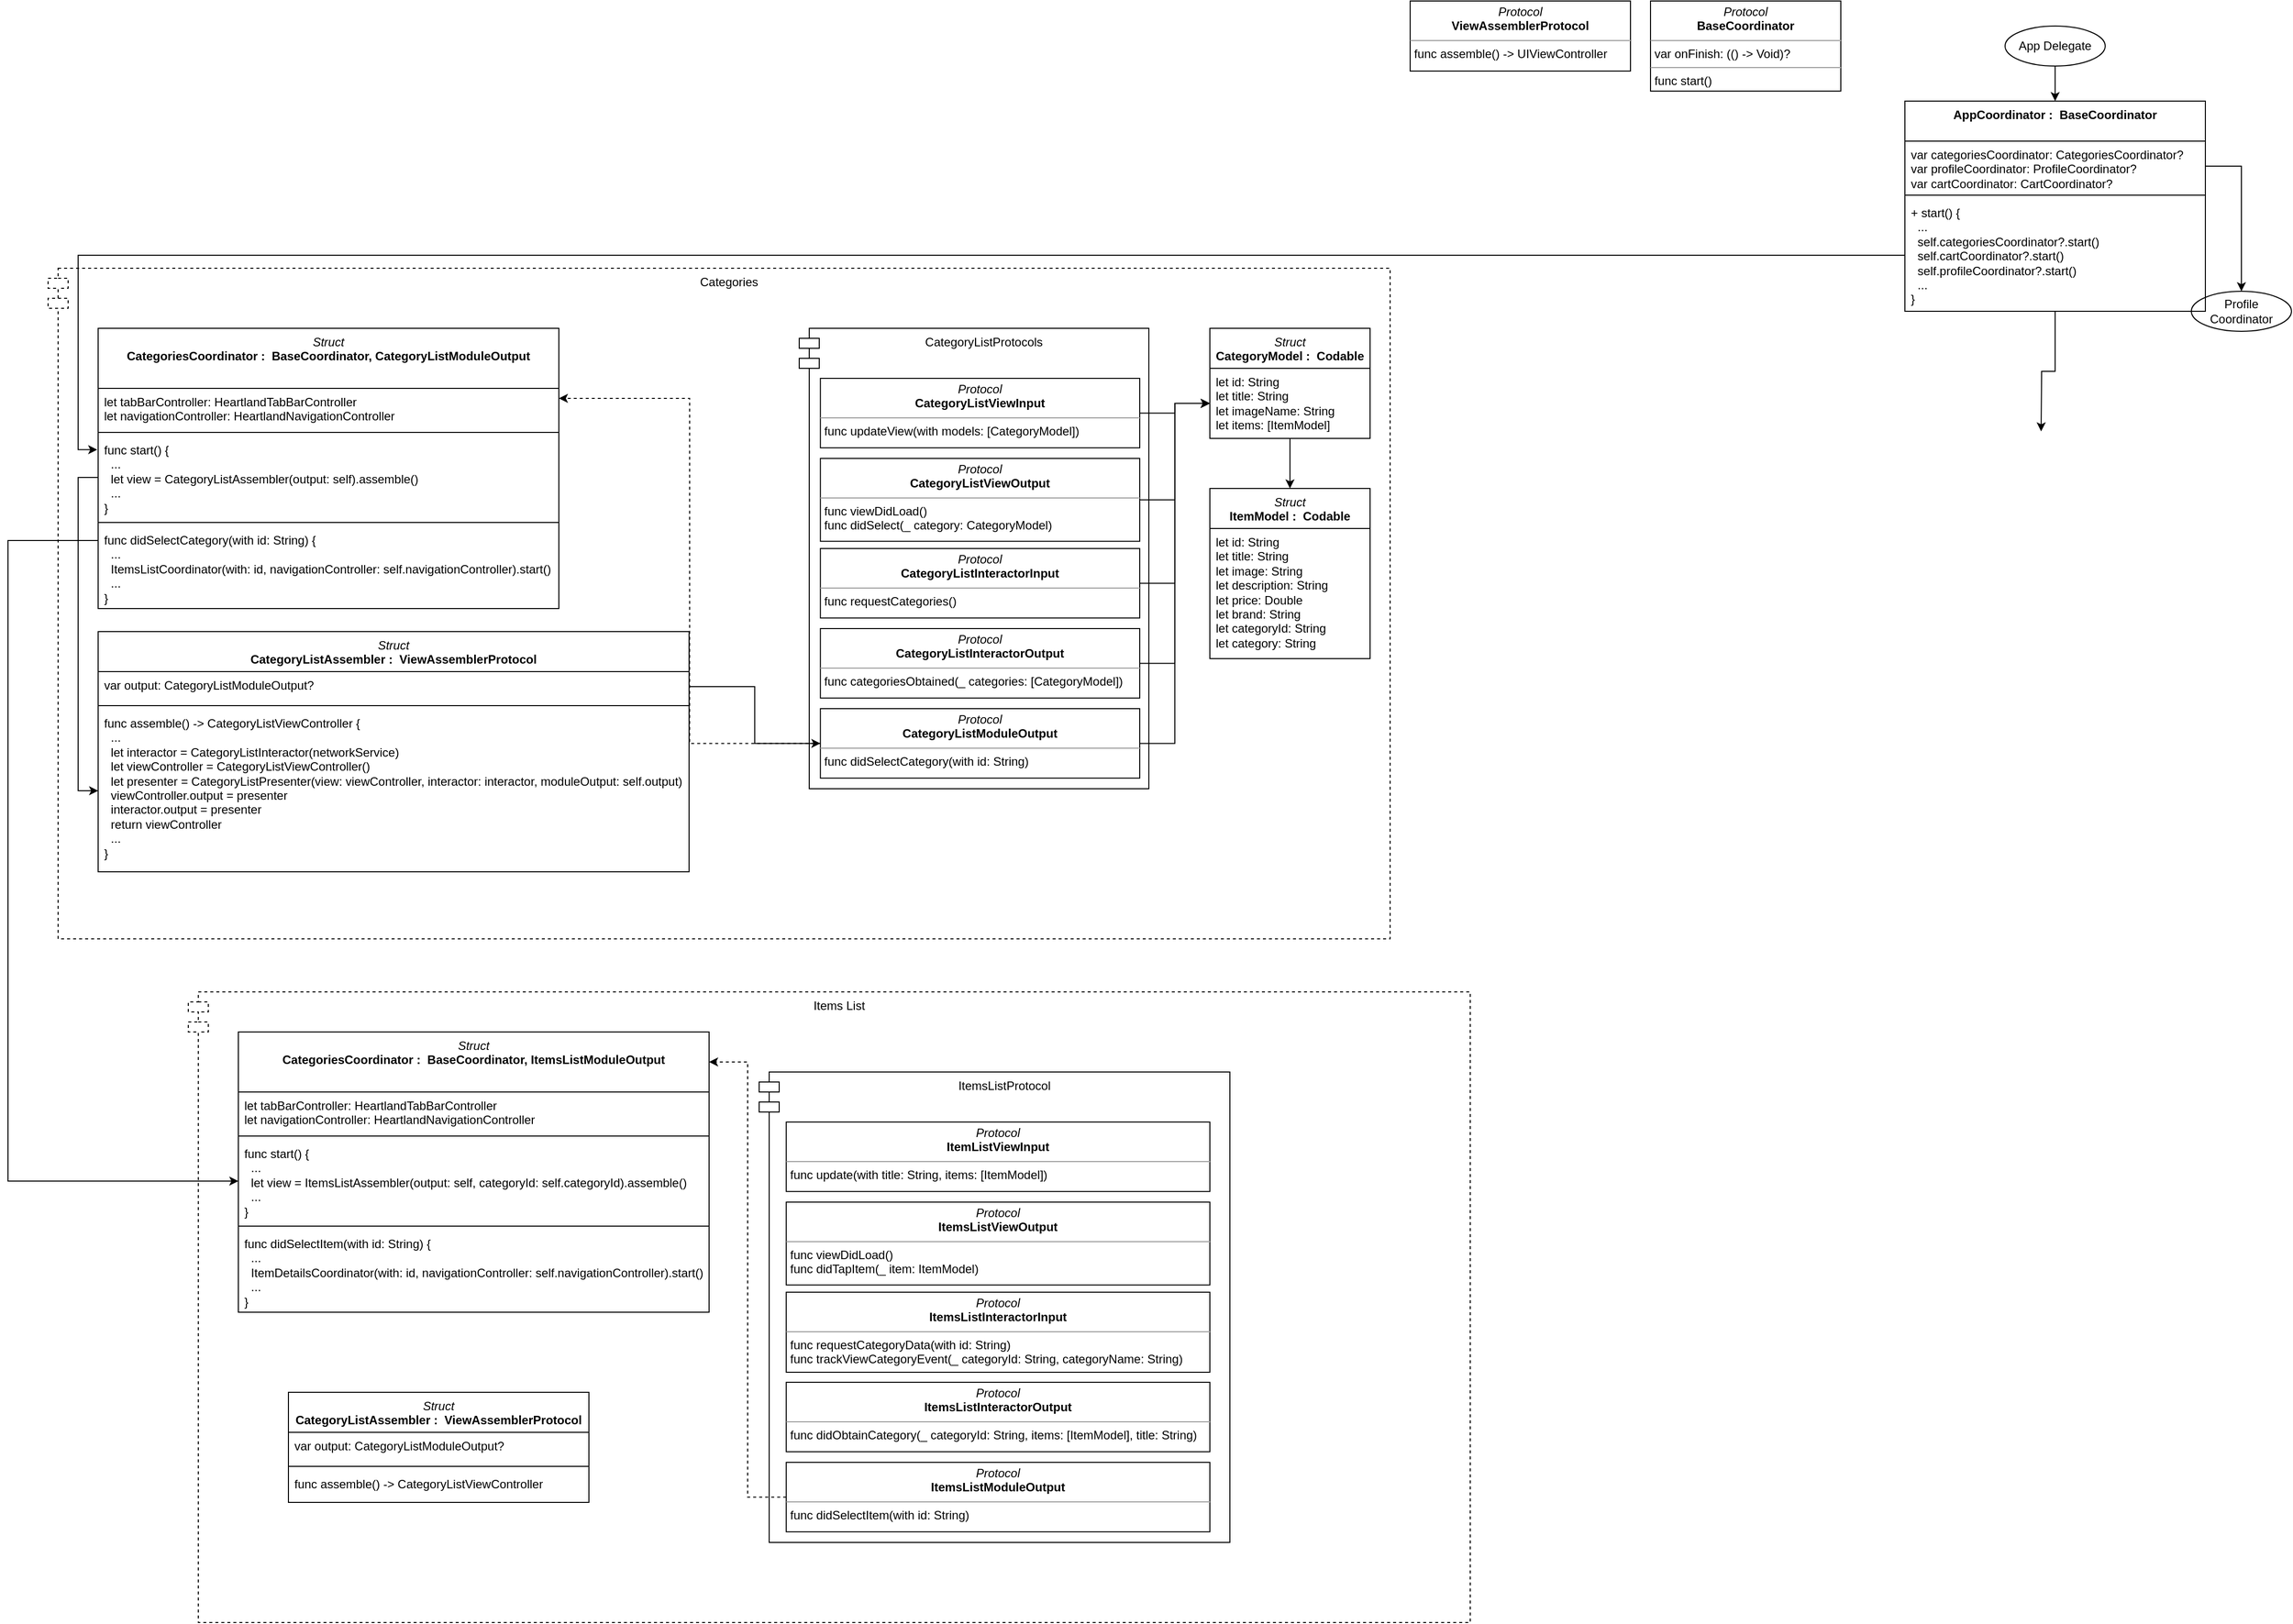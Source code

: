 <mxfile version="21.1.5" type="github">
  <diagram name="Page-1" id="_NuYFl7lWXJDQwEXWXTC">
    <mxGraphModel dx="3021" dy="748" grid="1" gridSize="10" guides="1" tooltips="1" connect="1" arrows="1" fold="1" page="1" pageScale="1" pageWidth="827" pageHeight="1169" math="0" shadow="0">
      <root>
        <mxCell id="0" />
        <mxCell id="1" parent="0" />
        <mxCell id="PJumSltDaIIrHm_wcigh-9" value="" style="edgeStyle=orthogonalEdgeStyle;rounded=0;orthogonalLoop=1;jettySize=auto;html=1;entryX=0.5;entryY=0;entryDx=0;entryDy=0;" edge="1" parent="1" source="PJumSltDaIIrHm_wcigh-7" target="PJumSltDaIIrHm_wcigh-33">
          <mxGeometry relative="1" as="geometry">
            <mxPoint x="410" y="180" as="targetPoint" />
          </mxGeometry>
        </mxCell>
        <mxCell id="PJumSltDaIIrHm_wcigh-7" value="App Delegate" style="ellipse;whiteSpace=wrap;html=1;align=center;" vertex="1" parent="1">
          <mxGeometry x="364" y="35" width="100" height="40" as="geometry" />
        </mxCell>
        <mxCell id="PJumSltDaIIrHm_wcigh-14" value="" style="edgeStyle=orthogonalEdgeStyle;rounded=0;orthogonalLoop=1;jettySize=auto;html=1;exitX=1;exitY=0.5;exitDx=0;exitDy=0;" edge="1" parent="1" source="PJumSltDaIIrHm_wcigh-34" target="PJumSltDaIIrHm_wcigh-13">
          <mxGeometry relative="1" as="geometry">
            <mxPoint x="460" y="200" as="sourcePoint" />
          </mxGeometry>
        </mxCell>
        <mxCell id="PJumSltDaIIrHm_wcigh-13" value="Profile Coordinator" style="ellipse;whiteSpace=wrap;html=1;align=center;" vertex="1" parent="1">
          <mxGeometry x="550" y="300" width="100" height="40" as="geometry" />
        </mxCell>
        <mxCell id="PJumSltDaIIrHm_wcigh-28" value="&lt;p style=&quot;margin:0px;margin-top:4px;text-align:center;&quot;&gt;&lt;i&gt;Protocol&lt;/i&gt;&lt;br&gt;&lt;b&gt;BaseCoordinator&lt;/b&gt;&lt;/p&gt;&lt;hr size=&quot;1&quot;&gt;&lt;p style=&quot;margin:0px;margin-left:4px;&quot;&gt;var onFinish: (() -&amp;gt; Void)?&lt;br&gt;&lt;/p&gt;&lt;hr size=&quot;1&quot;&gt;&lt;p style=&quot;margin:0px;margin-left:4px;&quot;&gt;func start()&lt;br&gt;&lt;/p&gt;" style="verticalAlign=top;align=left;overflow=fill;fontSize=12;fontFamily=Helvetica;html=1;whiteSpace=wrap;" vertex="1" parent="1">
          <mxGeometry x="10" y="10" width="190" height="90" as="geometry" />
        </mxCell>
        <mxCell id="PJumSltDaIIrHm_wcigh-37" style="edgeStyle=orthogonalEdgeStyle;rounded=0;orthogonalLoop=1;jettySize=auto;html=1;" edge="1" parent="1" source="PJumSltDaIIrHm_wcigh-33">
          <mxGeometry relative="1" as="geometry">
            <mxPoint x="400" y="440" as="targetPoint" />
          </mxGeometry>
        </mxCell>
        <mxCell id="PJumSltDaIIrHm_wcigh-33" value="AppCoordinator :&amp;nbsp; BaseCoordinator" style="swimlane;fontStyle=1;align=center;verticalAlign=top;childLayout=stackLayout;horizontal=1;startSize=40;horizontalStack=0;resizeParent=1;resizeParentMax=0;resizeLast=0;collapsible=1;marginBottom=0;whiteSpace=wrap;html=1;" vertex="1" parent="1">
          <mxGeometry x="264" y="110" width="300" height="210" as="geometry">
            <mxRectangle x="264" y="130" width="240" height="40" as="alternateBounds" />
          </mxGeometry>
        </mxCell>
        <mxCell id="PJumSltDaIIrHm_wcigh-34" value="var categoriesCoordinator: CategoriesCoordinator?&lt;br&gt;var profileCoordinator: ProfileCoordinator?&lt;br&gt;var cartCoordinator: CartCoordinator?" style="text;strokeColor=none;fillColor=none;align=left;verticalAlign=top;spacingLeft=4;spacingRight=4;overflow=hidden;rotatable=0;points=[[0,0.5],[1,0.5]];portConstraint=eastwest;whiteSpace=wrap;html=1;" vertex="1" parent="PJumSltDaIIrHm_wcigh-33">
          <mxGeometry y="40" width="300" height="50" as="geometry" />
        </mxCell>
        <mxCell id="PJumSltDaIIrHm_wcigh-42" value="" style="line;strokeWidth=1;fillColor=none;align=left;verticalAlign=middle;spacingTop=-1;spacingLeft=3;spacingRight=3;rotatable=0;labelPosition=right;points=[];portConstraint=eastwest;strokeColor=inherit;" vertex="1" parent="PJumSltDaIIrHm_wcigh-33">
          <mxGeometry y="90" width="300" height="8" as="geometry" />
        </mxCell>
        <mxCell id="PJumSltDaIIrHm_wcigh-36" value="+ start() {&lt;br&gt;&amp;nbsp; ...&lt;br&gt;&lt;div&gt;&amp;nbsp; self.categoriesCoordinator?.start()&lt;/div&gt;&lt;div&gt;&amp;nbsp; self.cartCoordinator?.start()&lt;/div&gt;&lt;div&gt;&amp;nbsp; self.profileCoordinator?.start()&lt;/div&gt;&amp;nbsp; ...&lt;br&gt;}" style="text;strokeColor=none;fillColor=none;align=left;verticalAlign=top;spacingLeft=4;spacingRight=4;overflow=hidden;rotatable=0;points=[[0,0.5],[1,0.5]];portConstraint=eastwest;whiteSpace=wrap;html=1;" vertex="1" parent="PJumSltDaIIrHm_wcigh-33">
          <mxGeometry y="98" width="300" height="112" as="geometry" />
        </mxCell>
        <mxCell id="PJumSltDaIIrHm_wcigh-81" value="&lt;p style=&quot;margin:0px;margin-top:4px;text-align:center;&quot;&gt;&lt;i&gt;Protocol&lt;/i&gt;&lt;br&gt;&lt;b&gt;ViewAssemblerProtocol&lt;/b&gt;&lt;/p&gt;&lt;hr size=&quot;1&quot;&gt;&lt;p style=&quot;margin:0px;margin-left:4px;&quot;&gt;&lt;span style=&quot;background-color: initial;&quot;&gt;func assemble() -&amp;gt; UIViewController&lt;/span&gt;&lt;br&gt;&lt;/p&gt;" style="verticalAlign=top;align=left;overflow=fill;fontSize=12;fontFamily=Helvetica;html=1;whiteSpace=wrap;" vertex="1" parent="1">
          <mxGeometry x="-230" y="10" width="220" height="70" as="geometry" />
        </mxCell>
        <mxCell id="PJumSltDaIIrHm_wcigh-99" value="" style="group" vertex="1" connectable="0" parent="1">
          <mxGeometry x="-1410" y="277" width="1160" height="710" as="geometry" />
        </mxCell>
        <mxCell id="PJumSltDaIIrHm_wcigh-97" value="Categories" style="shape=module;align=left;spacingLeft=20;align=center;verticalAlign=top;whiteSpace=wrap;html=1;dashed=1;" vertex="1" parent="PJumSltDaIIrHm_wcigh-99">
          <mxGeometry x="-180" width="1340" height="670" as="geometry" />
        </mxCell>
        <mxCell id="PJumSltDaIIrHm_wcigh-43" value="&lt;span style=&quot;font-weight: 400;&quot;&gt;&lt;i&gt;Struct&lt;/i&gt;&lt;/span&gt;&lt;br&gt;CategoriesCoordinator :&amp;nbsp; BaseCoordinator, CategoryListModuleOutput" style="swimlane;fontStyle=1;align=center;verticalAlign=top;childLayout=stackLayout;horizontal=1;startSize=60;horizontalStack=0;resizeParent=1;resizeParentMax=0;resizeLast=0;collapsible=1;marginBottom=0;whiteSpace=wrap;html=1;" vertex="1" parent="PJumSltDaIIrHm_wcigh-99">
          <mxGeometry x="-130" y="60" width="460" height="280" as="geometry">
            <mxRectangle x="264" y="130" width="240" height="40" as="alternateBounds" />
          </mxGeometry>
        </mxCell>
        <mxCell id="PJumSltDaIIrHm_wcigh-44" value="let tabBarController: HeartlandTabBarController&lt;br&gt;let navigationController: HeartlandNavigationController" style="text;strokeColor=none;fillColor=none;align=left;verticalAlign=top;spacingLeft=4;spacingRight=4;overflow=hidden;rotatable=0;points=[[0,0.5],[1,0.5]];portConstraint=eastwest;whiteSpace=wrap;html=1;" vertex="1" parent="PJumSltDaIIrHm_wcigh-43">
          <mxGeometry y="60" width="460" height="40" as="geometry" />
        </mxCell>
        <mxCell id="PJumSltDaIIrHm_wcigh-45" value="" style="line;strokeWidth=1;fillColor=none;align=left;verticalAlign=middle;spacingTop=-1;spacingLeft=3;spacingRight=3;rotatable=0;labelPosition=right;points=[];portConstraint=eastwest;strokeColor=inherit;" vertex="1" parent="PJumSltDaIIrHm_wcigh-43">
          <mxGeometry y="100" width="460" height="8" as="geometry" />
        </mxCell>
        <mxCell id="PJumSltDaIIrHm_wcigh-50" value="func start() {&lt;br&gt;&amp;nbsp; ...&lt;br&gt;&amp;nbsp; let view = CategoryListAssembler(output: self).assemble()&lt;br&gt;&amp;nbsp; ...&lt;br&gt;}" style="text;strokeColor=none;fillColor=none;align=left;verticalAlign=top;spacingLeft=4;spacingRight=4;overflow=hidden;rotatable=0;points=[[0,0.5],[1,0.5]];portConstraint=eastwest;whiteSpace=wrap;html=1;" vertex="1" parent="PJumSltDaIIrHm_wcigh-43">
          <mxGeometry y="108" width="460" height="82" as="geometry" />
        </mxCell>
        <mxCell id="PJumSltDaIIrHm_wcigh-92" value="" style="line;strokeWidth=1;fillColor=none;align=left;verticalAlign=middle;spacingTop=-1;spacingLeft=3;spacingRight=3;rotatable=0;labelPosition=right;points=[];portConstraint=eastwest;strokeColor=inherit;" vertex="1" parent="PJumSltDaIIrHm_wcigh-43">
          <mxGeometry y="190" width="460" height="8" as="geometry" />
        </mxCell>
        <mxCell id="PJumSltDaIIrHm_wcigh-93" value="func didSelectCategory(with id: String) {&lt;br&gt;&amp;nbsp; ...&lt;br&gt;&amp;nbsp;&amp;nbsp;ItemsListCoordinator(with: id, navigationController: self.navigationController)&lt;span style=&quot;background-color: initial;&quot;&gt;.start()&lt;/span&gt;&lt;br&gt;&amp;nbsp; ...&lt;br&gt;}" style="text;strokeColor=none;fillColor=none;align=left;verticalAlign=top;spacingLeft=4;spacingRight=4;overflow=hidden;rotatable=0;points=[[0,0.5],[1,0.5]];portConstraint=eastwest;whiteSpace=wrap;html=1;" vertex="1" parent="PJumSltDaIIrHm_wcigh-43">
          <mxGeometry y="198" width="460" height="82" as="geometry" />
        </mxCell>
        <mxCell id="PJumSltDaIIrHm_wcigh-59" value="" style="group" vertex="1" connectable="0" parent="PJumSltDaIIrHm_wcigh-99">
          <mxGeometry x="570" y="60" width="360" height="560" as="geometry" />
        </mxCell>
        <mxCell id="PJumSltDaIIrHm_wcigh-58" value="CategoryListProtocols" style="shape=module;align=left;spacingLeft=20;align=center;verticalAlign=top;whiteSpace=wrap;html=1;movable=1;resizable=1;rotatable=1;deletable=1;editable=1;locked=0;connectable=1;" vertex="1" parent="PJumSltDaIIrHm_wcigh-59">
          <mxGeometry width="349.09" height="460" as="geometry" />
        </mxCell>
        <mxCell id="PJumSltDaIIrHm_wcigh-53" value="&lt;p style=&quot;margin:0px;margin-top:4px;text-align:center;&quot;&gt;&lt;i style=&quot;border-color: var(--border-color);&quot;&gt;Protocol&lt;/i&gt;&lt;br&gt;&lt;b&gt;CategoryListViewOutput&lt;/b&gt;&lt;/p&gt;&lt;hr size=&quot;1&quot;&gt;&lt;p style=&quot;margin:0px;margin-left:4px;&quot;&gt;func viewDidLoad()&lt;/p&gt;&lt;p style=&quot;margin:0px;margin-left:4px;&quot;&gt;func didSelect(_ category: CategoryModel)&lt;/p&gt;" style="verticalAlign=top;align=left;overflow=fill;fontSize=12;fontFamily=Helvetica;html=1;whiteSpace=wrap;movable=1;resizable=1;rotatable=1;deletable=1;editable=1;locked=0;connectable=1;" vertex="1" parent="PJumSltDaIIrHm_wcigh-59">
          <mxGeometry x="21.15" y="130" width="318.85" height="82.8" as="geometry" />
        </mxCell>
        <mxCell id="PJumSltDaIIrHm_wcigh-52" value="&lt;p style=&quot;margin:0px;margin-top:4px;text-align:center;&quot;&gt;&lt;i style=&quot;border-color: var(--border-color);&quot;&gt;Protocol&lt;/i&gt;&lt;br&gt;&lt;b&gt;CategoryListViewInput&lt;/b&gt;&lt;/p&gt;&lt;hr size=&quot;1&quot;&gt;&lt;p style=&quot;margin:0px;margin-left:4px;&quot;&gt;func updateView(with models: [CategoryModel])&lt;/p&gt;" style="verticalAlign=top;align=left;overflow=fill;fontSize=12;fontFamily=Helvetica;html=1;whiteSpace=wrap;movable=1;resizable=1;rotatable=1;deletable=1;editable=1;locked=0;connectable=1;" vertex="1" parent="PJumSltDaIIrHm_wcigh-59">
          <mxGeometry x="21.15" y="50" width="318.85" height="69.4" as="geometry" />
        </mxCell>
        <mxCell id="PJumSltDaIIrHm_wcigh-61" value="&lt;p style=&quot;margin:0px;margin-top:4px;text-align:center;&quot;&gt;&lt;i&gt;Protocol&lt;/i&gt;&lt;br&gt;&lt;b&gt;CategoryListInteractorInput&lt;/b&gt;&lt;br&gt;&lt;/p&gt;&lt;hr size=&quot;1&quot;&gt;&lt;p style=&quot;margin:0px;margin-left:4px;&quot;&gt;func requestCategories()&lt;/p&gt;" style="verticalAlign=top;align=left;overflow=fill;fontSize=12;fontFamily=Helvetica;html=1;whiteSpace=wrap;movable=1;resizable=1;rotatable=1;deletable=1;editable=1;locked=0;connectable=1;" vertex="1" parent="PJumSltDaIIrHm_wcigh-59">
          <mxGeometry x="21.15" y="220" width="318.85" height="69.4" as="geometry" />
        </mxCell>
        <mxCell id="PJumSltDaIIrHm_wcigh-62" value="&lt;p style=&quot;margin:0px;margin-top:4px;text-align:center;&quot;&gt;&lt;i&gt;Protocol&lt;/i&gt;&lt;br&gt;&lt;b&gt;CategoryListInteractorOutput&lt;/b&gt;&lt;br&gt;&lt;/p&gt;&lt;hr size=&quot;1&quot;&gt;&lt;p style=&quot;margin:0px;margin-left:4px;&quot;&gt;func categoriesObtained(_ categories: [CategoryModel])&lt;/p&gt;" style="verticalAlign=top;align=left;overflow=fill;fontSize=12;fontFamily=Helvetica;html=1;whiteSpace=wrap;movable=1;resizable=1;rotatable=1;deletable=1;editable=1;locked=0;connectable=1;" vertex="1" parent="PJumSltDaIIrHm_wcigh-59">
          <mxGeometry x="21.15" y="300" width="318.85" height="69.4" as="geometry" />
        </mxCell>
        <mxCell id="PJumSltDaIIrHm_wcigh-63" value="&lt;p style=&quot;margin:0px;margin-top:4px;text-align:center;&quot;&gt;&lt;i&gt;Protocol&lt;/i&gt;&lt;br&gt;&lt;b&gt;CategoryListModuleOutput&lt;/b&gt;&lt;br&gt;&lt;/p&gt;&lt;hr size=&quot;1&quot;&gt;&lt;p style=&quot;margin:0px;margin-left:4px;&quot;&gt;func didSelectCategory(with id: String)&lt;/p&gt;" style="verticalAlign=top;align=left;overflow=fill;fontSize=12;fontFamily=Helvetica;html=1;whiteSpace=wrap;movable=1;resizable=1;rotatable=1;deletable=1;editable=1;locked=0;connectable=1;" vertex="1" parent="PJumSltDaIIrHm_wcigh-59">
          <mxGeometry x="21.15" y="380" width="318.85" height="69.4" as="geometry" />
        </mxCell>
        <mxCell id="PJumSltDaIIrHm_wcigh-64" value="&lt;i style=&quot;font-weight: normal;&quot;&gt;Struct&lt;/i&gt;&lt;br&gt;CategoryModel :&amp;nbsp; Codable" style="swimlane;fontStyle=1;align=center;verticalAlign=top;childLayout=stackLayout;horizontal=1;startSize=40;horizontalStack=0;resizeParent=1;resizeParentMax=0;resizeLast=0;collapsible=1;marginBottom=0;whiteSpace=wrap;html=1;" vertex="1" parent="PJumSltDaIIrHm_wcigh-99">
          <mxGeometry x="980" y="60" width="160" height="110" as="geometry">
            <mxRectangle x="264" y="130" width="240" height="40" as="alternateBounds" />
          </mxGeometry>
        </mxCell>
        <mxCell id="PJumSltDaIIrHm_wcigh-65" value="&lt;div&gt;let id: String&lt;/div&gt;&lt;div&gt;&lt;span style=&quot;font-size: 12px;&quot;&gt;let title: String&lt;/span&gt;&lt;/div&gt;&lt;div&gt;&lt;span style=&quot;font-size: 12px;&quot;&gt;let imageName: String&lt;/span&gt;&lt;/div&gt;&lt;div&gt;&lt;span style=&quot;font-size: 12px;&quot;&gt;let items: [ItemModel]&lt;/span&gt;&lt;/div&gt;" style="text;strokeColor=none;fillColor=none;align=left;verticalAlign=top;spacingLeft=4;spacingRight=4;overflow=hidden;rotatable=0;points=[[0,0.5],[1,0.5]];portConstraint=eastwest;whiteSpace=wrap;html=1;" vertex="1" parent="PJumSltDaIIrHm_wcigh-64">
          <mxGeometry y="40" width="160" height="70" as="geometry" />
        </mxCell>
        <mxCell id="PJumSltDaIIrHm_wcigh-70" value="&lt;i style=&quot;font-weight: normal;&quot;&gt;Struct&lt;/i&gt;&lt;br&gt;ItemModel :&amp;nbsp; Codable" style="swimlane;fontStyle=1;align=center;verticalAlign=top;childLayout=stackLayout;horizontal=1;startSize=40;horizontalStack=0;resizeParent=1;resizeParentMax=0;resizeLast=0;collapsible=1;marginBottom=0;whiteSpace=wrap;html=1;" vertex="1" parent="PJumSltDaIIrHm_wcigh-99">
          <mxGeometry x="980" y="220" width="160" height="170" as="geometry">
            <mxRectangle x="264" y="130" width="240" height="40" as="alternateBounds" />
          </mxGeometry>
        </mxCell>
        <mxCell id="PJumSltDaIIrHm_wcigh-71" value="&lt;div&gt;let id: String&lt;/div&gt;&lt;div&gt;&lt;span style=&quot;font-size: 12px;&quot;&gt;let title: String&lt;/span&gt;&lt;/div&gt;&lt;div&gt;&lt;span style=&quot;font-size: 12px;&quot;&gt;let image: String&lt;/span&gt;&lt;/div&gt;&lt;div&gt;&lt;span style=&quot;font-size: 12px;&quot;&gt;let description: String&lt;/span&gt;&lt;/div&gt;&lt;div&gt;&lt;span style=&quot;font-size: 12px;&quot;&gt;let price: Double&lt;/span&gt;&lt;/div&gt;&lt;div&gt;&lt;span style=&quot;font-size: 12px;&quot;&gt;let brand: String&lt;/span&gt;&lt;/div&gt;&lt;div&gt;&lt;span style=&quot;font-size: 12px;&quot;&gt;let categoryId: String&lt;/span&gt;&lt;/div&gt;&lt;div&gt;&lt;span style=&quot;font-size: 12px;&quot;&gt;let category: String&lt;/span&gt;&lt;/div&gt;" style="text;strokeColor=none;fillColor=none;align=left;verticalAlign=top;spacingLeft=4;spacingRight=4;overflow=hidden;rotatable=0;points=[[0,0.5],[1,0.5]];portConstraint=eastwest;whiteSpace=wrap;html=1;" vertex="1" parent="PJumSltDaIIrHm_wcigh-70">
          <mxGeometry y="40" width="160" height="130" as="geometry" />
        </mxCell>
        <mxCell id="PJumSltDaIIrHm_wcigh-83" value="&lt;i style=&quot;font-weight: normal;&quot;&gt;Struct&lt;/i&gt;&lt;br&gt;CategoryListAssembler :&amp;nbsp; ViewAssemblerProtocol" style="swimlane;fontStyle=1;align=center;verticalAlign=top;childLayout=stackLayout;horizontal=1;startSize=40;horizontalStack=0;resizeParent=1;resizeParentMax=0;resizeLast=0;collapsible=1;marginBottom=0;whiteSpace=wrap;html=1;" vertex="1" parent="PJumSltDaIIrHm_wcigh-99">
          <mxGeometry x="-130" y="363" width="590" height="240" as="geometry">
            <mxRectangle x="264" y="130" width="240" height="40" as="alternateBounds" />
          </mxGeometry>
        </mxCell>
        <mxCell id="PJumSltDaIIrHm_wcigh-84" value="var output: CategoryListModuleOutput?" style="text;strokeColor=none;fillColor=none;align=left;verticalAlign=top;spacingLeft=4;spacingRight=4;overflow=hidden;rotatable=0;points=[[0,0.5],[1,0.5]];portConstraint=eastwest;whiteSpace=wrap;html=1;" vertex="1" parent="PJumSltDaIIrHm_wcigh-83">
          <mxGeometry y="40" width="590" height="30" as="geometry" />
        </mxCell>
        <mxCell id="PJumSltDaIIrHm_wcigh-90" value="" style="line;strokeWidth=1;fillColor=none;align=left;verticalAlign=middle;spacingTop=-1;spacingLeft=3;spacingRight=3;rotatable=0;labelPosition=right;points=[];portConstraint=eastwest;strokeColor=inherit;" vertex="1" parent="PJumSltDaIIrHm_wcigh-83">
          <mxGeometry y="70" width="590" height="8" as="geometry" />
        </mxCell>
        <mxCell id="PJumSltDaIIrHm_wcigh-91" value="func assemble() -&amp;gt; CategoryListViewController {&lt;br&gt;&amp;nbsp; ...&lt;br&gt;&amp;nbsp; let interactor = CategoryListInteractor(networkService)&lt;div&gt;&amp;nbsp; let viewController = CategoryListViewController()&lt;/div&gt;&lt;div&gt;&amp;nbsp; let presenter = CategoryListPresenter(view: viewController, interactor: interactor, moduleOutput: self.output)&lt;/div&gt;&lt;div&gt;&amp;nbsp; viewController.output = presenter&lt;/div&gt;&lt;div&gt;&amp;nbsp; interactor.output = presenter&lt;/div&gt;&lt;div&gt;&amp;nbsp; return viewController&lt;/div&gt;&amp;nbsp; ...&lt;br&gt;}" style="text;strokeColor=none;fillColor=none;align=left;verticalAlign=top;spacingLeft=4;spacingRight=4;overflow=hidden;rotatable=0;points=[[0,0.5],[1,0.5]];portConstraint=eastwest;whiteSpace=wrap;html=1;" vertex="1" parent="PJumSltDaIIrHm_wcigh-83">
          <mxGeometry y="78" width="590" height="162" as="geometry" />
        </mxCell>
        <mxCell id="PJumSltDaIIrHm_wcigh-82" style="edgeStyle=orthogonalEdgeStyle;rounded=0;orthogonalLoop=1;jettySize=auto;html=1;entryX=1;entryY=0.25;entryDx=0;entryDy=0;dashed=1;" edge="1" parent="PJumSltDaIIrHm_wcigh-99" source="PJumSltDaIIrHm_wcigh-63" target="PJumSltDaIIrHm_wcigh-43">
          <mxGeometry relative="1" as="geometry" />
        </mxCell>
        <mxCell id="PJumSltDaIIrHm_wcigh-73" style="edgeStyle=orthogonalEdgeStyle;rounded=0;orthogonalLoop=1;jettySize=auto;html=1;entryX=0;entryY=0.5;entryDx=0;entryDy=0;exitX=1;exitY=0.5;exitDx=0;exitDy=0;" edge="1" parent="PJumSltDaIIrHm_wcigh-99" source="PJumSltDaIIrHm_wcigh-52" target="PJumSltDaIIrHm_wcigh-65">
          <mxGeometry relative="1" as="geometry" />
        </mxCell>
        <mxCell id="PJumSltDaIIrHm_wcigh-74" style="edgeStyle=orthogonalEdgeStyle;rounded=0;orthogonalLoop=1;jettySize=auto;html=1;entryX=0;entryY=0.5;entryDx=0;entryDy=0;exitX=1;exitY=0.5;exitDx=0;exitDy=0;" edge="1" parent="PJumSltDaIIrHm_wcigh-99" source="PJumSltDaIIrHm_wcigh-53" target="PJumSltDaIIrHm_wcigh-65">
          <mxGeometry relative="1" as="geometry" />
        </mxCell>
        <mxCell id="PJumSltDaIIrHm_wcigh-76" style="edgeStyle=orthogonalEdgeStyle;rounded=0;orthogonalLoop=1;jettySize=auto;html=1;exitX=1;exitY=0.5;exitDx=0;exitDy=0;entryX=0;entryY=0.5;entryDx=0;entryDy=0;" edge="1" parent="PJumSltDaIIrHm_wcigh-99" source="PJumSltDaIIrHm_wcigh-61" target="PJumSltDaIIrHm_wcigh-65">
          <mxGeometry relative="1" as="geometry" />
        </mxCell>
        <mxCell id="PJumSltDaIIrHm_wcigh-78" style="edgeStyle=orthogonalEdgeStyle;rounded=0;orthogonalLoop=1;jettySize=auto;html=1;exitX=1;exitY=0.5;exitDx=0;exitDy=0;entryX=0;entryY=0.5;entryDx=0;entryDy=0;" edge="1" parent="PJumSltDaIIrHm_wcigh-99" source="PJumSltDaIIrHm_wcigh-62" target="PJumSltDaIIrHm_wcigh-65">
          <mxGeometry relative="1" as="geometry" />
        </mxCell>
        <mxCell id="PJumSltDaIIrHm_wcigh-79" style="edgeStyle=orthogonalEdgeStyle;rounded=0;orthogonalLoop=1;jettySize=auto;html=1;exitX=1;exitY=0.5;exitDx=0;exitDy=0;entryX=0;entryY=0.5;entryDx=0;entryDy=0;" edge="1" parent="PJumSltDaIIrHm_wcigh-99" source="PJumSltDaIIrHm_wcigh-63" target="PJumSltDaIIrHm_wcigh-65">
          <mxGeometry relative="1" as="geometry" />
        </mxCell>
        <mxCell id="PJumSltDaIIrHm_wcigh-72" style="edgeStyle=orthogonalEdgeStyle;rounded=0;orthogonalLoop=1;jettySize=auto;html=1;" edge="1" parent="PJumSltDaIIrHm_wcigh-99" source="PJumSltDaIIrHm_wcigh-64" target="PJumSltDaIIrHm_wcigh-70">
          <mxGeometry relative="1" as="geometry" />
        </mxCell>
        <mxCell id="PJumSltDaIIrHm_wcigh-96" style="edgeStyle=orthogonalEdgeStyle;rounded=0;orthogonalLoop=1;jettySize=auto;html=1;exitX=1;exitY=0.5;exitDx=0;exitDy=0;entryX=0;entryY=0.5;entryDx=0;entryDy=0;" edge="1" parent="PJumSltDaIIrHm_wcigh-99" source="PJumSltDaIIrHm_wcigh-84" target="PJumSltDaIIrHm_wcigh-63">
          <mxGeometry relative="1" as="geometry" />
        </mxCell>
        <mxCell id="PJumSltDaIIrHm_wcigh-95" style="edgeStyle=orthogonalEdgeStyle;rounded=0;orthogonalLoop=1;jettySize=auto;html=1;exitX=0;exitY=0.5;exitDx=0;exitDy=0;entryX=0;entryY=0.5;entryDx=0;entryDy=0;" edge="1" parent="PJumSltDaIIrHm_wcigh-99" source="PJumSltDaIIrHm_wcigh-50" target="PJumSltDaIIrHm_wcigh-91">
          <mxGeometry relative="1" as="geometry" />
        </mxCell>
        <mxCell id="PJumSltDaIIrHm_wcigh-101" value="Items List" style="shape=module;align=left;spacingLeft=20;align=center;verticalAlign=top;whiteSpace=wrap;html=1;dashed=1;" vertex="1" parent="1">
          <mxGeometry x="-1450" y="1000" width="1280" height="630" as="geometry" />
        </mxCell>
        <mxCell id="PJumSltDaIIrHm_wcigh-102" value="&lt;span style=&quot;font-weight: 400;&quot;&gt;&lt;i&gt;Struct&lt;/i&gt;&lt;/span&gt;&lt;br&gt;CategoriesCoordinator :&amp;nbsp; BaseCoordinator, ItemsListModuleOutput" style="swimlane;fontStyle=1;align=center;verticalAlign=top;childLayout=stackLayout;horizontal=1;startSize=60;horizontalStack=0;resizeParent=1;resizeParentMax=0;resizeLast=0;collapsible=1;marginBottom=0;whiteSpace=wrap;html=1;" vertex="1" parent="1">
          <mxGeometry x="-1400" y="1040" width="470" height="280" as="geometry">
            <mxRectangle x="264" y="130" width="240" height="40" as="alternateBounds" />
          </mxGeometry>
        </mxCell>
        <mxCell id="PJumSltDaIIrHm_wcigh-103" value="let tabBarController: HeartlandTabBarController&lt;br&gt;let navigationController: HeartlandNavigationController" style="text;strokeColor=none;fillColor=none;align=left;verticalAlign=top;spacingLeft=4;spacingRight=4;overflow=hidden;rotatable=0;points=[[0,0.5],[1,0.5]];portConstraint=eastwest;whiteSpace=wrap;html=1;" vertex="1" parent="PJumSltDaIIrHm_wcigh-102">
          <mxGeometry y="60" width="470" height="40" as="geometry" />
        </mxCell>
        <mxCell id="PJumSltDaIIrHm_wcigh-104" value="" style="line;strokeWidth=1;fillColor=none;align=left;verticalAlign=middle;spacingTop=-1;spacingLeft=3;spacingRight=3;rotatable=0;labelPosition=right;points=[];portConstraint=eastwest;strokeColor=inherit;" vertex="1" parent="PJumSltDaIIrHm_wcigh-102">
          <mxGeometry y="100" width="470" height="8" as="geometry" />
        </mxCell>
        <mxCell id="PJumSltDaIIrHm_wcigh-105" value="func start() {&lt;br&gt;&amp;nbsp; ...&lt;br&gt;&amp;nbsp; let view = ItemsListAssembler(output: self, categoryId: self.categoryId).assemble()&lt;br&gt;&amp;nbsp; ...&lt;br&gt;}" style="text;strokeColor=none;fillColor=none;align=left;verticalAlign=top;spacingLeft=4;spacingRight=4;overflow=hidden;rotatable=0;points=[[0,0.5],[1,0.5]];portConstraint=eastwest;whiteSpace=wrap;html=1;" vertex="1" parent="PJumSltDaIIrHm_wcigh-102">
          <mxGeometry y="108" width="470" height="82" as="geometry" />
        </mxCell>
        <mxCell id="PJumSltDaIIrHm_wcigh-106" value="" style="line;strokeWidth=1;fillColor=none;align=left;verticalAlign=middle;spacingTop=-1;spacingLeft=3;spacingRight=3;rotatable=0;labelPosition=right;points=[];portConstraint=eastwest;strokeColor=inherit;" vertex="1" parent="PJumSltDaIIrHm_wcigh-102">
          <mxGeometry y="190" width="470" height="8" as="geometry" />
        </mxCell>
        <mxCell id="PJumSltDaIIrHm_wcigh-107" value="func didSelectItem(with id: String) {&lt;br&gt;&amp;nbsp; ...&lt;br&gt;&amp;nbsp;&amp;nbsp;&lt;span style=&quot;background-color: initial;&quot;&gt;ItemDetailsCoordinator(with: id, navigationController: self.navigationController).start()&lt;/span&gt;&lt;br&gt;&amp;nbsp; ...&lt;br&gt;}" style="text;strokeColor=none;fillColor=none;align=left;verticalAlign=top;spacingLeft=4;spacingRight=4;overflow=hidden;rotatable=0;points=[[0,0.5],[1,0.5]];portConstraint=eastwest;whiteSpace=wrap;html=1;" vertex="1" parent="PJumSltDaIIrHm_wcigh-102">
          <mxGeometry y="198" width="470" height="82" as="geometry" />
        </mxCell>
        <mxCell id="PJumSltDaIIrHm_wcigh-116" value="" style="group" vertex="1" connectable="0" parent="1">
          <mxGeometry x="-880" y="1080" width="470" height="470" as="geometry" />
        </mxCell>
        <mxCell id="PJumSltDaIIrHm_wcigh-110" value="ItemsListProtocol" style="shape=module;align=left;spacingLeft=20;align=center;verticalAlign=top;whiteSpace=wrap;html=1;movable=1;resizable=1;rotatable=1;deletable=1;editable=1;locked=0;connectable=1;" vertex="1" parent="PJumSltDaIIrHm_wcigh-116">
          <mxGeometry width="470" height="470" as="geometry" />
        </mxCell>
        <mxCell id="PJumSltDaIIrHm_wcigh-111" value="&lt;p style=&quot;margin:0px;margin-top:4px;text-align:center;&quot;&gt;&lt;i style=&quot;border-color: var(--border-color);&quot;&gt;Protocol&lt;/i&gt;&lt;br&gt;&lt;b&gt;ItemsListViewOutput&lt;/b&gt;&lt;br&gt;&lt;/p&gt;&lt;hr size=&quot;1&quot;&gt;&lt;p style=&quot;margin:0px;margin-left:4px;&quot;&gt;func viewDidLoad()&lt;/p&gt;&lt;p style=&quot;margin:0px;margin-left:4px;&quot;&gt;func didTapItem(_ item: ItemModel)&lt;/p&gt;" style="verticalAlign=top;align=left;overflow=fill;fontSize=12;fontFamily=Helvetica;html=1;whiteSpace=wrap;movable=1;resizable=1;rotatable=1;deletable=1;editable=1;locked=0;connectable=1;" vertex="1" parent="PJumSltDaIIrHm_wcigh-116">
          <mxGeometry x="27.03" y="130" width="422.98" height="82.8" as="geometry" />
        </mxCell>
        <mxCell id="PJumSltDaIIrHm_wcigh-112" value="&lt;p style=&quot;margin:0px;margin-top:4px;text-align:center;&quot;&gt;&lt;i style=&quot;border-color: var(--border-color);&quot;&gt;Protocol&lt;/i&gt;&lt;br&gt;&lt;b&gt;ItemListViewInput&lt;/b&gt;&lt;/p&gt;&lt;hr size=&quot;1&quot;&gt;&lt;p style=&quot;margin:0px;margin-left:4px;&quot;&gt;func update(with title: String, items: [ItemModel])&lt;/p&gt;" style="verticalAlign=top;align=left;overflow=fill;fontSize=12;fontFamily=Helvetica;html=1;whiteSpace=wrap;movable=1;resizable=1;rotatable=1;deletable=1;editable=1;locked=0;connectable=1;" vertex="1" parent="PJumSltDaIIrHm_wcigh-116">
          <mxGeometry x="27.03" y="50" width="422.98" height="69.4" as="geometry" />
        </mxCell>
        <mxCell id="PJumSltDaIIrHm_wcigh-113" value="&lt;p style=&quot;margin:0px;margin-top:4px;text-align:center;&quot;&gt;&lt;i&gt;Protocol&lt;/i&gt;&lt;br&gt;&lt;b&gt;ItemsListInteractorInput&lt;/b&gt;&lt;br&gt;&lt;/p&gt;&lt;hr size=&quot;1&quot;&gt;&lt;p style=&quot;margin:0px;margin-left:4px;&quot;&gt;func requestCategoryData(with id: String)&lt;br&gt;func trackViewCategoryEvent(_ categoryId: String, categoryName: String)&lt;br&gt;&lt;/p&gt;" style="verticalAlign=top;align=left;overflow=fill;fontSize=12;fontFamily=Helvetica;html=1;whiteSpace=wrap;movable=1;resizable=1;rotatable=1;deletable=1;editable=1;locked=0;connectable=1;" vertex="1" parent="PJumSltDaIIrHm_wcigh-116">
          <mxGeometry x="27.02" y="220" width="422.98" height="80" as="geometry" />
        </mxCell>
        <mxCell id="PJumSltDaIIrHm_wcigh-114" value="&lt;p style=&quot;margin:0px;margin-top:4px;text-align:center;&quot;&gt;&lt;i&gt;Protocol&lt;/i&gt;&lt;br&gt;&lt;b&gt;ItemsListInteractorOutput&lt;/b&gt;&lt;br&gt;&lt;/p&gt;&lt;hr size=&quot;1&quot;&gt;&lt;p style=&quot;margin:0px;margin-left:4px;&quot;&gt;func didObtainCategory(_ categoryId: String, items: [ItemModel], title: String)&lt;/p&gt;" style="verticalAlign=top;align=left;overflow=fill;fontSize=12;fontFamily=Helvetica;html=1;whiteSpace=wrap;movable=1;resizable=1;rotatable=1;deletable=1;editable=1;locked=0;connectable=1;" vertex="1" parent="PJumSltDaIIrHm_wcigh-116">
          <mxGeometry x="27.03" y="310" width="422.98" height="69.4" as="geometry" />
        </mxCell>
        <mxCell id="PJumSltDaIIrHm_wcigh-115" value="&lt;p style=&quot;margin:0px;margin-top:4px;text-align:center;&quot;&gt;&lt;i&gt;Protocol&lt;/i&gt;&lt;br&gt;&lt;b&gt;ItemsListModuleOutput&lt;/b&gt;&lt;br&gt;&lt;/p&gt;&lt;hr size=&quot;1&quot;&gt;&lt;p style=&quot;margin:0px;margin-left:4px;&quot;&gt;func didSelectItem(with id: String)&lt;/p&gt;" style="verticalAlign=top;align=left;overflow=fill;fontSize=12;fontFamily=Helvetica;html=1;whiteSpace=wrap;movable=1;resizable=1;rotatable=1;deletable=1;editable=1;locked=0;connectable=1;" vertex="1" parent="PJumSltDaIIrHm_wcigh-116">
          <mxGeometry x="27.03" y="390" width="422.98" height="69.4" as="geometry" />
        </mxCell>
        <mxCell id="PJumSltDaIIrHm_wcigh-117" style="edgeStyle=orthogonalEdgeStyle;rounded=0;orthogonalLoop=1;jettySize=auto;html=1;exitX=0;exitY=0.5;exitDx=0;exitDy=0;entryX=1;entryY=0.107;entryDx=0;entryDy=0;entryPerimeter=0;dashed=1;" edge="1" parent="1" source="PJumSltDaIIrHm_wcigh-115" target="PJumSltDaIIrHm_wcigh-102">
          <mxGeometry relative="1" as="geometry" />
        </mxCell>
        <mxCell id="PJumSltDaIIrHm_wcigh-118" style="edgeStyle=orthogonalEdgeStyle;rounded=0;orthogonalLoop=1;jettySize=auto;html=1;exitX=0;exitY=0.5;exitDx=0;exitDy=0;entryX=0;entryY=0.5;entryDx=0;entryDy=0;" edge="1" parent="1" source="PJumSltDaIIrHm_wcigh-93" target="PJumSltDaIIrHm_wcigh-105">
          <mxGeometry relative="1" as="geometry">
            <mxPoint x="-1510" y="1240" as="targetPoint" />
            <Array as="points">
              <mxPoint x="-1630" y="549" />
              <mxPoint x="-1630" y="1189" />
            </Array>
          </mxGeometry>
        </mxCell>
        <mxCell id="PJumSltDaIIrHm_wcigh-119" value="&lt;i style=&quot;font-weight: normal;&quot;&gt;Struct&lt;/i&gt;&lt;br&gt;CategoryListAssembler :&amp;nbsp; ViewAssemblerProtocol" style="swimlane;fontStyle=1;align=center;verticalAlign=top;childLayout=stackLayout;horizontal=1;startSize=40;horizontalStack=0;resizeParent=1;resizeParentMax=0;resizeLast=0;collapsible=1;marginBottom=0;whiteSpace=wrap;html=1;" vertex="1" parent="1">
          <mxGeometry x="-1350" y="1400" width="300" height="110" as="geometry">
            <mxRectangle x="264" y="130" width="240" height="40" as="alternateBounds" />
          </mxGeometry>
        </mxCell>
        <mxCell id="PJumSltDaIIrHm_wcigh-120" value="var output: CategoryListModuleOutput?" style="text;strokeColor=none;fillColor=none;align=left;verticalAlign=top;spacingLeft=4;spacingRight=4;overflow=hidden;rotatable=0;points=[[0,0.5],[1,0.5]];portConstraint=eastwest;whiteSpace=wrap;html=1;" vertex="1" parent="PJumSltDaIIrHm_wcigh-119">
          <mxGeometry y="40" width="300" height="30" as="geometry" />
        </mxCell>
        <mxCell id="PJumSltDaIIrHm_wcigh-121" value="" style="line;strokeWidth=1;fillColor=none;align=left;verticalAlign=middle;spacingTop=-1;spacingLeft=3;spacingRight=3;rotatable=0;labelPosition=right;points=[];portConstraint=eastwest;strokeColor=inherit;" vertex="1" parent="PJumSltDaIIrHm_wcigh-119">
          <mxGeometry y="70" width="300" height="8" as="geometry" />
        </mxCell>
        <mxCell id="PJumSltDaIIrHm_wcigh-122" value="func assemble() -&amp;gt; CategoryListViewController" style="text;strokeColor=none;fillColor=none;align=left;verticalAlign=top;spacingLeft=4;spacingRight=4;overflow=hidden;rotatable=0;points=[[0,0.5],[1,0.5]];portConstraint=eastwest;whiteSpace=wrap;html=1;" vertex="1" parent="PJumSltDaIIrHm_wcigh-119">
          <mxGeometry y="78" width="300" height="32" as="geometry" />
        </mxCell>
        <mxCell id="PJumSltDaIIrHm_wcigh-125" style="edgeStyle=orthogonalEdgeStyle;rounded=0;orthogonalLoop=1;jettySize=auto;html=1;exitX=0;exitY=0.5;exitDx=0;exitDy=0;entryX=-0.002;entryY=0.162;entryDx=0;entryDy=0;entryPerimeter=0;" edge="1" parent="1" source="PJumSltDaIIrHm_wcigh-36" target="PJumSltDaIIrHm_wcigh-50">
          <mxGeometry relative="1" as="geometry" />
        </mxCell>
      </root>
    </mxGraphModel>
  </diagram>
</mxfile>
